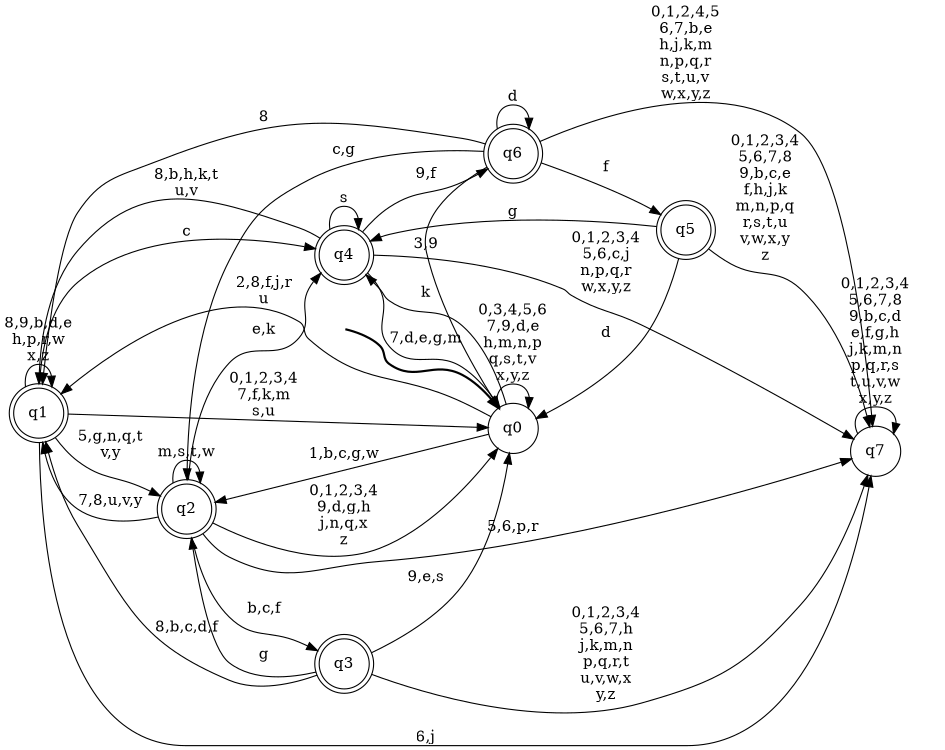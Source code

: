 digraph BlueStar {
__start0 [style = invis, shape = none, label = "", width = 0, height = 0];

rankdir=LR;
size="8,5";

s0 [style="filled", color="black", fillcolor="white" shape="circle", label="q0"];
s1 [style="rounded,filled", color="black", fillcolor="white" shape="doublecircle", label="q1"];
s2 [style="rounded,filled", color="black", fillcolor="white" shape="doublecircle", label="q2"];
s3 [style="rounded,filled", color="black", fillcolor="white" shape="doublecircle", label="q3"];
s4 [style="rounded,filled", color="black", fillcolor="white" shape="doublecircle", label="q4"];
s5 [style="rounded,filled", color="black", fillcolor="white" shape="doublecircle", label="q5"];
s6 [style="rounded,filled", color="black", fillcolor="white" shape="doublecircle", label="q6"];
s7 [style="filled", color="black", fillcolor="white" shape="circle", label="q7"];
subgraph cluster_main { 
	graph [pad=".75", ranksep="0.15", nodesep="0.15"];
	 style=invis; 
	__start0 -> s0 [penwidth=2];
}
s0 -> s0 [label="0,3,4,5,6\n7,9,d,e\nh,m,n,p\nq,s,t,v\nx,y,z"];
s0 -> s1 [label="2,8,f,j,r\nu"];
s0 -> s2 [label="1,b,c,g,w"];
s0 -> s4 [label="k"];
s1 -> s0 [label="0,1,2,3,4\n7,f,k,m\ns,u"];
s1 -> s1 [label="8,9,b,d,e\nh,p,r,w\nx,z"];
s1 -> s2 [label="5,g,n,q,t\nv,y"];
s1 -> s4 [label="c"];
s1 -> s7 [label="6,j"];
s2 -> s0 [label="0,1,2,3,4\n9,d,g,h\nj,n,q,x\nz"];
s2 -> s1 [label="7,8,u,v,y"];
s2 -> s2 [label="m,s,t,w"];
s2 -> s3 [label="b,c,f"];
s2 -> s4 [label="e,k"];
s2 -> s7 [label="5,6,p,r"];
s3 -> s0 [label="9,e,s"];
s3 -> s1 [label="8,b,c,d,f"];
s3 -> s2 [label="g"];
s3 -> s7 [label="0,1,2,3,4\n5,6,7,h\nj,k,m,n\np,q,r,t\nu,v,w,x\ny,z"];
s4 -> s0 [label="7,d,e,g,m"];
s4 -> s1 [label="8,b,h,k,t\nu,v"];
s4 -> s4 [label="s"];
s4 -> s6 [label="9,f"];
s4 -> s7 [label="0,1,2,3,4\n5,6,c,j\nn,p,q,r\nw,x,y,z"];
s5 -> s0 [label="d"];
s5 -> s4 [label="g"];
s5 -> s7 [label="0,1,2,3,4\n5,6,7,8\n9,b,c,e\nf,h,j,k\nm,n,p,q\nr,s,t,u\nv,w,x,y\nz"];
s6 -> s0 [label="3,9"];
s6 -> s1 [label="8"];
s6 -> s2 [label="c,g"];
s6 -> s5 [label="f"];
s6 -> s6 [label="d"];
s6 -> s7 [label="0,1,2,4,5\n6,7,b,e\nh,j,k,m\nn,p,q,r\ns,t,u,v\nw,x,y,z"];
s7 -> s7 [label="0,1,2,3,4\n5,6,7,8\n9,b,c,d\ne,f,g,h\nj,k,m,n\np,q,r,s\nt,u,v,w\nx,y,z"];

}